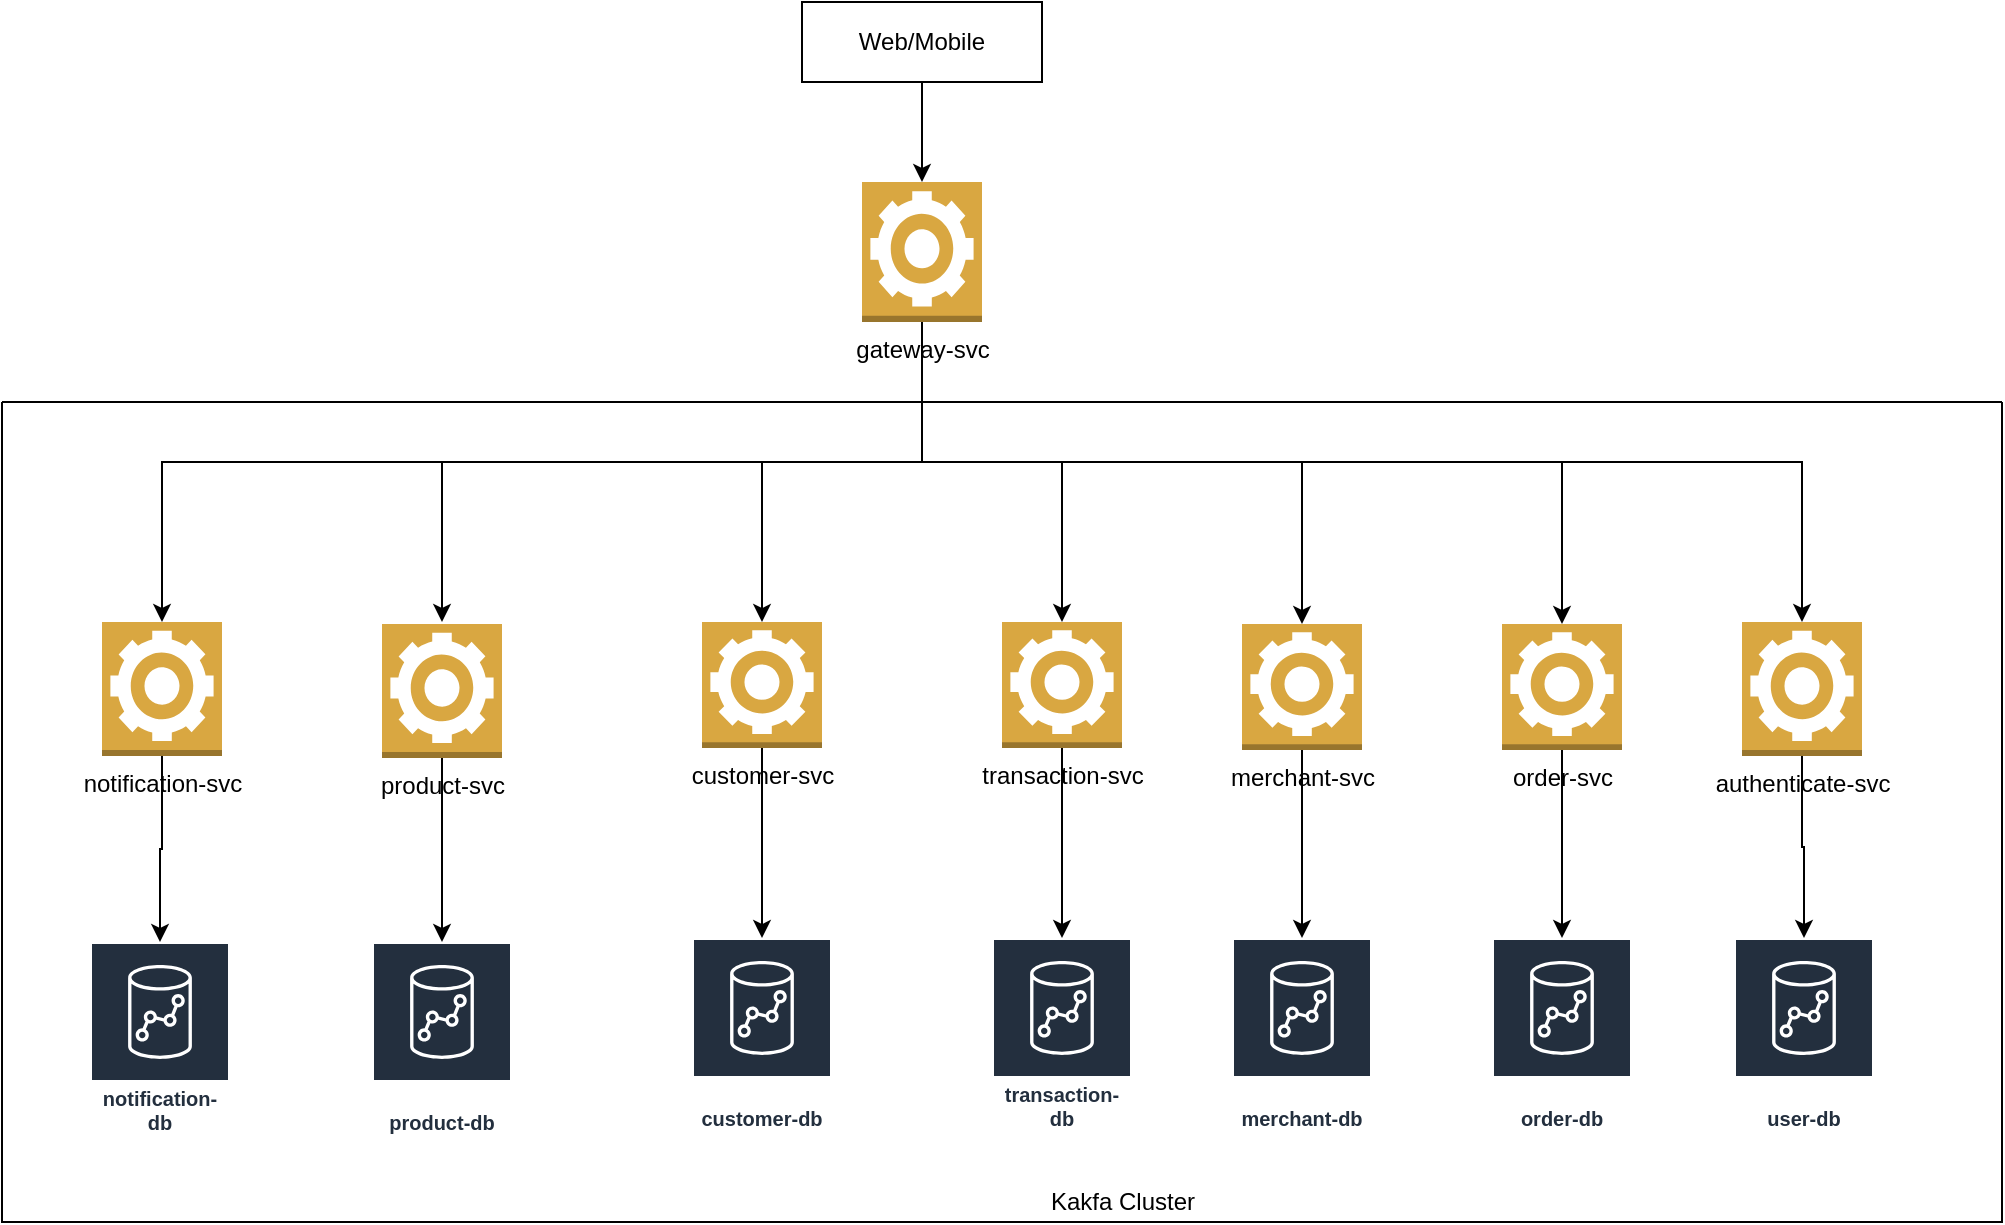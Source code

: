 <mxfile version="20.0.1" type="github">
  <diagram id="jSE4w5UeVd6liVHlkRad" name="Page-1">
    <mxGraphModel dx="2133" dy="521" grid="1" gridSize="10" guides="1" tooltips="1" connect="1" arrows="1" fold="1" page="1" pageScale="1" pageWidth="850" pageHeight="1100" math="0" shadow="0">
      <root>
        <mxCell id="0" />
        <mxCell id="1" parent="0" />
        <mxCell id="fVZCh7YvwcZvcJHenlLt-53" value="" style="edgeStyle=orthogonalEdgeStyle;rounded=0;orthogonalLoop=1;jettySize=auto;html=1;" edge="1" parent="1" source="fVZCh7YvwcZvcJHenlLt-8" target="fVZCh7YvwcZvcJHenlLt-45">
          <mxGeometry relative="1" as="geometry" />
        </mxCell>
        <mxCell id="fVZCh7YvwcZvcJHenlLt-8" value="product-svc" style="outlineConnect=0;dashed=0;verticalLabelPosition=bottom;verticalAlign=top;align=center;html=1;shape=mxgraph.aws3.worker;fillColor=#D9A741;gradientColor=none;" vertex="1" parent="1">
          <mxGeometry x="40" y="441" width="60" height="67" as="geometry" />
        </mxCell>
        <mxCell id="fVZCh7YvwcZvcJHenlLt-54" value="" style="edgeStyle=orthogonalEdgeStyle;rounded=0;orthogonalLoop=1;jettySize=auto;html=1;" edge="1" parent="1" source="fVZCh7YvwcZvcJHenlLt-9" target="fVZCh7YvwcZvcJHenlLt-46">
          <mxGeometry relative="1" as="geometry" />
        </mxCell>
        <mxCell id="fVZCh7YvwcZvcJHenlLt-9" value="customer-svc" style="outlineConnect=0;dashed=0;verticalLabelPosition=bottom;verticalAlign=top;align=center;html=1;shape=mxgraph.aws3.worker;fillColor=#D9A741;gradientColor=none;" vertex="1" parent="1">
          <mxGeometry x="200" y="440" width="60" height="63" as="geometry" />
        </mxCell>
        <mxCell id="fVZCh7YvwcZvcJHenlLt-55" value="" style="edgeStyle=orthogonalEdgeStyle;rounded=0;orthogonalLoop=1;jettySize=auto;html=1;" edge="1" parent="1" source="fVZCh7YvwcZvcJHenlLt-10" target="fVZCh7YvwcZvcJHenlLt-47">
          <mxGeometry relative="1" as="geometry" />
        </mxCell>
        <mxCell id="fVZCh7YvwcZvcJHenlLt-10" value="transaction-svc" style="outlineConnect=0;dashed=0;verticalLabelPosition=bottom;verticalAlign=top;align=center;html=1;shape=mxgraph.aws3.worker;fillColor=#D9A741;gradientColor=none;" vertex="1" parent="1">
          <mxGeometry x="350" y="440" width="60" height="63" as="geometry" />
        </mxCell>
        <mxCell id="fVZCh7YvwcZvcJHenlLt-56" value="" style="edgeStyle=orthogonalEdgeStyle;rounded=0;orthogonalLoop=1;jettySize=auto;html=1;" edge="1" parent="1" source="fVZCh7YvwcZvcJHenlLt-11" target="fVZCh7YvwcZvcJHenlLt-48">
          <mxGeometry relative="1" as="geometry" />
        </mxCell>
        <mxCell id="fVZCh7YvwcZvcJHenlLt-11" value="merchant-svc" style="outlineConnect=0;dashed=0;verticalLabelPosition=bottom;verticalAlign=top;align=center;html=1;shape=mxgraph.aws3.worker;fillColor=#D9A741;gradientColor=none;" vertex="1" parent="1">
          <mxGeometry x="470" y="441" width="60" height="63" as="geometry" />
        </mxCell>
        <mxCell id="fVZCh7YvwcZvcJHenlLt-57" value="" style="edgeStyle=orthogonalEdgeStyle;rounded=0;orthogonalLoop=1;jettySize=auto;html=1;" edge="1" parent="1" source="fVZCh7YvwcZvcJHenlLt-18" target="fVZCh7YvwcZvcJHenlLt-49">
          <mxGeometry relative="1" as="geometry" />
        </mxCell>
        <mxCell id="fVZCh7YvwcZvcJHenlLt-18" value="order-svc" style="outlineConnect=0;dashed=0;verticalLabelPosition=bottom;verticalAlign=top;align=center;html=1;shape=mxgraph.aws3.worker;fillColor=#D9A741;gradientColor=none;" vertex="1" parent="1">
          <mxGeometry x="600" y="441" width="60" height="63" as="geometry" />
        </mxCell>
        <mxCell id="fVZCh7YvwcZvcJHenlLt-26" style="edgeStyle=orthogonalEdgeStyle;rounded=0;orthogonalLoop=1;jettySize=auto;html=1;" edge="1" parent="1" source="fVZCh7YvwcZvcJHenlLt-21">
          <mxGeometry relative="1" as="geometry">
            <mxPoint x="70" y="440" as="targetPoint" />
            <Array as="points">
              <mxPoint x="310" y="360" />
              <mxPoint x="70" y="360" />
            </Array>
          </mxGeometry>
        </mxCell>
        <mxCell id="fVZCh7YvwcZvcJHenlLt-27" style="edgeStyle=orthogonalEdgeStyle;rounded=0;orthogonalLoop=1;jettySize=auto;html=1;" edge="1" parent="1" source="fVZCh7YvwcZvcJHenlLt-21" target="fVZCh7YvwcZvcJHenlLt-9">
          <mxGeometry relative="1" as="geometry">
            <Array as="points">
              <mxPoint x="310" y="360" />
              <mxPoint x="230" y="360" />
            </Array>
          </mxGeometry>
        </mxCell>
        <mxCell id="fVZCh7YvwcZvcJHenlLt-28" style="edgeStyle=orthogonalEdgeStyle;rounded=0;orthogonalLoop=1;jettySize=auto;html=1;" edge="1" parent="1" source="fVZCh7YvwcZvcJHenlLt-21" target="fVZCh7YvwcZvcJHenlLt-10">
          <mxGeometry relative="1" as="geometry">
            <Array as="points">
              <mxPoint x="310" y="360" />
              <mxPoint x="380" y="360" />
            </Array>
          </mxGeometry>
        </mxCell>
        <mxCell id="fVZCh7YvwcZvcJHenlLt-30" style="edgeStyle=orthogonalEdgeStyle;rounded=0;orthogonalLoop=1;jettySize=auto;html=1;" edge="1" parent="1" source="fVZCh7YvwcZvcJHenlLt-21" target="fVZCh7YvwcZvcJHenlLt-11">
          <mxGeometry relative="1" as="geometry">
            <Array as="points">
              <mxPoint x="310" y="360" />
              <mxPoint x="500" y="360" />
            </Array>
          </mxGeometry>
        </mxCell>
        <mxCell id="fVZCh7YvwcZvcJHenlLt-32" style="edgeStyle=orthogonalEdgeStyle;rounded=0;orthogonalLoop=1;jettySize=auto;html=1;entryX=0.5;entryY=0;entryDx=0;entryDy=0;entryPerimeter=0;" edge="1" parent="1" source="fVZCh7YvwcZvcJHenlLt-21" target="fVZCh7YvwcZvcJHenlLt-18">
          <mxGeometry relative="1" as="geometry">
            <mxPoint x="467" y="261.5" as="sourcePoint" />
            <mxPoint x="667" y="440" as="targetPoint" />
            <Array as="points">
              <mxPoint x="310" y="360" />
              <mxPoint x="630" y="360" />
            </Array>
          </mxGeometry>
        </mxCell>
        <mxCell id="fVZCh7YvwcZvcJHenlLt-40" style="edgeStyle=orthogonalEdgeStyle;rounded=0;orthogonalLoop=1;jettySize=auto;html=1;" edge="1" parent="1" source="fVZCh7YvwcZvcJHenlLt-21" target="fVZCh7YvwcZvcJHenlLt-39">
          <mxGeometry relative="1" as="geometry">
            <Array as="points">
              <mxPoint x="310" y="360" />
              <mxPoint x="-70" y="360" />
            </Array>
          </mxGeometry>
        </mxCell>
        <mxCell id="fVZCh7YvwcZvcJHenlLt-42" style="edgeStyle=orthogonalEdgeStyle;rounded=0;orthogonalLoop=1;jettySize=auto;html=1;entryX=0.5;entryY=0;entryDx=0;entryDy=0;entryPerimeter=0;" edge="1" parent="1" source="fVZCh7YvwcZvcJHenlLt-21" target="fVZCh7YvwcZvcJHenlLt-41">
          <mxGeometry relative="1" as="geometry">
            <Array as="points">
              <mxPoint x="310" y="360" />
              <mxPoint x="750" y="360" />
            </Array>
          </mxGeometry>
        </mxCell>
        <mxCell id="fVZCh7YvwcZvcJHenlLt-21" value="gateway-svc" style="outlineConnect=0;dashed=0;verticalLabelPosition=bottom;verticalAlign=top;align=center;html=1;shape=mxgraph.aws3.worker;fillColor=#D9A741;gradientColor=none;" vertex="1" parent="1">
          <mxGeometry x="280" y="220" width="60" height="70" as="geometry" />
        </mxCell>
        <mxCell id="fVZCh7YvwcZvcJHenlLt-31" style="edgeStyle=orthogonalEdgeStyle;rounded=0;orthogonalLoop=1;jettySize=auto;html=1;exitX=0.5;exitY=1;exitDx=0;exitDy=0;exitPerimeter=0;" edge="1" parent="1" source="fVZCh7YvwcZvcJHenlLt-11" target="fVZCh7YvwcZvcJHenlLt-11">
          <mxGeometry relative="1" as="geometry" />
        </mxCell>
        <mxCell id="fVZCh7YvwcZvcJHenlLt-34" style="edgeStyle=orthogonalEdgeStyle;rounded=0;orthogonalLoop=1;jettySize=auto;html=1;" edge="1" parent="1" source="fVZCh7YvwcZvcJHenlLt-33" target="fVZCh7YvwcZvcJHenlLt-21">
          <mxGeometry relative="1" as="geometry">
            <Array as="points">
              <mxPoint x="310" y="170" />
              <mxPoint x="310" y="170" />
            </Array>
          </mxGeometry>
        </mxCell>
        <mxCell id="fVZCh7YvwcZvcJHenlLt-33" value="Web/Mobile" style="rounded=0;whiteSpace=wrap;html=1;" vertex="1" parent="1">
          <mxGeometry x="250" y="130" width="120" height="40" as="geometry" />
        </mxCell>
        <mxCell id="fVZCh7YvwcZvcJHenlLt-52" value="" style="edgeStyle=orthogonalEdgeStyle;rounded=0;orthogonalLoop=1;jettySize=auto;html=1;" edge="1" parent="1" source="fVZCh7YvwcZvcJHenlLt-39" target="fVZCh7YvwcZvcJHenlLt-44">
          <mxGeometry relative="1" as="geometry" />
        </mxCell>
        <mxCell id="fVZCh7YvwcZvcJHenlLt-39" value="notification-svc" style="outlineConnect=0;dashed=0;verticalLabelPosition=bottom;verticalAlign=top;align=center;html=1;shape=mxgraph.aws3.worker;fillColor=#D9A741;gradientColor=none;" vertex="1" parent="1">
          <mxGeometry x="-100" y="440" width="60" height="67" as="geometry" />
        </mxCell>
        <mxCell id="fVZCh7YvwcZvcJHenlLt-58" value="" style="edgeStyle=orthogonalEdgeStyle;rounded=0;orthogonalLoop=1;jettySize=auto;html=1;" edge="1" parent="1" source="fVZCh7YvwcZvcJHenlLt-41" target="fVZCh7YvwcZvcJHenlLt-50">
          <mxGeometry relative="1" as="geometry" />
        </mxCell>
        <mxCell id="fVZCh7YvwcZvcJHenlLt-41" value="authenticate-svc" style="outlineConnect=0;dashed=0;verticalLabelPosition=bottom;verticalAlign=top;align=center;html=1;shape=mxgraph.aws3.worker;fillColor=#D9A741;gradientColor=none;" vertex="1" parent="1">
          <mxGeometry x="720" y="440" width="60" height="67" as="geometry" />
        </mxCell>
        <mxCell id="fVZCh7YvwcZvcJHenlLt-44" value="notification-db" style="sketch=0;outlineConnect=0;fontColor=#232F3E;gradientColor=none;strokeColor=#ffffff;fillColor=#232F3E;dashed=0;verticalLabelPosition=middle;verticalAlign=bottom;align=center;html=1;whiteSpace=wrap;fontSize=10;fontStyle=1;spacing=3;shape=mxgraph.aws4.productIcon;prIcon=mxgraph.aws4.redshift;" vertex="1" parent="1">
          <mxGeometry x="-106" y="600" width="70" height="100" as="geometry" />
        </mxCell>
        <mxCell id="fVZCh7YvwcZvcJHenlLt-45" value="product-db" style="sketch=0;outlineConnect=0;fontColor=#232F3E;gradientColor=none;strokeColor=#ffffff;fillColor=#232F3E;dashed=0;verticalLabelPosition=middle;verticalAlign=bottom;align=center;html=1;whiteSpace=wrap;fontSize=10;fontStyle=1;spacing=3;shape=mxgraph.aws4.productIcon;prIcon=mxgraph.aws4.redshift;" vertex="1" parent="1">
          <mxGeometry x="35" y="600" width="70" height="100" as="geometry" />
        </mxCell>
        <mxCell id="fVZCh7YvwcZvcJHenlLt-46" value="customer-db" style="sketch=0;outlineConnect=0;fontColor=#232F3E;gradientColor=none;strokeColor=#ffffff;fillColor=#232F3E;dashed=0;verticalLabelPosition=middle;verticalAlign=bottom;align=center;html=1;whiteSpace=wrap;fontSize=10;fontStyle=1;spacing=3;shape=mxgraph.aws4.productIcon;prIcon=mxgraph.aws4.redshift;" vertex="1" parent="1">
          <mxGeometry x="195" y="598" width="70" height="100" as="geometry" />
        </mxCell>
        <mxCell id="fVZCh7YvwcZvcJHenlLt-47" value="transaction-db" style="sketch=0;outlineConnect=0;fontColor=#232F3E;gradientColor=none;strokeColor=#ffffff;fillColor=#232F3E;dashed=0;verticalLabelPosition=middle;verticalAlign=bottom;align=center;html=1;whiteSpace=wrap;fontSize=10;fontStyle=1;spacing=3;shape=mxgraph.aws4.productIcon;prIcon=mxgraph.aws4.redshift;" vertex="1" parent="1">
          <mxGeometry x="345" y="598" width="70" height="100" as="geometry" />
        </mxCell>
        <mxCell id="fVZCh7YvwcZvcJHenlLt-48" value="merchant-db" style="sketch=0;outlineConnect=0;fontColor=#232F3E;gradientColor=none;strokeColor=#ffffff;fillColor=#232F3E;dashed=0;verticalLabelPosition=middle;verticalAlign=bottom;align=center;html=1;whiteSpace=wrap;fontSize=10;fontStyle=1;spacing=3;shape=mxgraph.aws4.productIcon;prIcon=mxgraph.aws4.redshift;" vertex="1" parent="1">
          <mxGeometry x="465" y="598" width="70" height="100" as="geometry" />
        </mxCell>
        <mxCell id="fVZCh7YvwcZvcJHenlLt-49" value="order-db" style="sketch=0;outlineConnect=0;fontColor=#232F3E;gradientColor=none;strokeColor=#ffffff;fillColor=#232F3E;dashed=0;verticalLabelPosition=middle;verticalAlign=bottom;align=center;html=1;whiteSpace=wrap;fontSize=10;fontStyle=1;spacing=3;shape=mxgraph.aws4.productIcon;prIcon=mxgraph.aws4.redshift;" vertex="1" parent="1">
          <mxGeometry x="595" y="598" width="70" height="100" as="geometry" />
        </mxCell>
        <mxCell id="fVZCh7YvwcZvcJHenlLt-50" value="user-db" style="sketch=0;outlineConnect=0;fontColor=#232F3E;gradientColor=none;strokeColor=#ffffff;fillColor=#232F3E;dashed=0;verticalLabelPosition=middle;verticalAlign=bottom;align=center;html=1;whiteSpace=wrap;fontSize=10;fontStyle=1;spacing=3;shape=mxgraph.aws4.productIcon;prIcon=mxgraph.aws4.redshift;" vertex="1" parent="1">
          <mxGeometry x="716" y="598" width="70" height="100" as="geometry" />
        </mxCell>
        <mxCell id="fVZCh7YvwcZvcJHenlLt-59" value="" style="swimlane;startSize=0;" vertex="1" parent="1">
          <mxGeometry x="-150" y="330" width="1000" height="410" as="geometry" />
        </mxCell>
        <mxCell id="fVZCh7YvwcZvcJHenlLt-60" value="Kakfa Cluster" style="text;html=1;align=center;verticalAlign=middle;resizable=0;points=[];autosize=1;strokeColor=none;fillColor=none;" vertex="1" parent="1">
          <mxGeometry x="365" y="720" width="90" height="20" as="geometry" />
        </mxCell>
      </root>
    </mxGraphModel>
  </diagram>
</mxfile>
